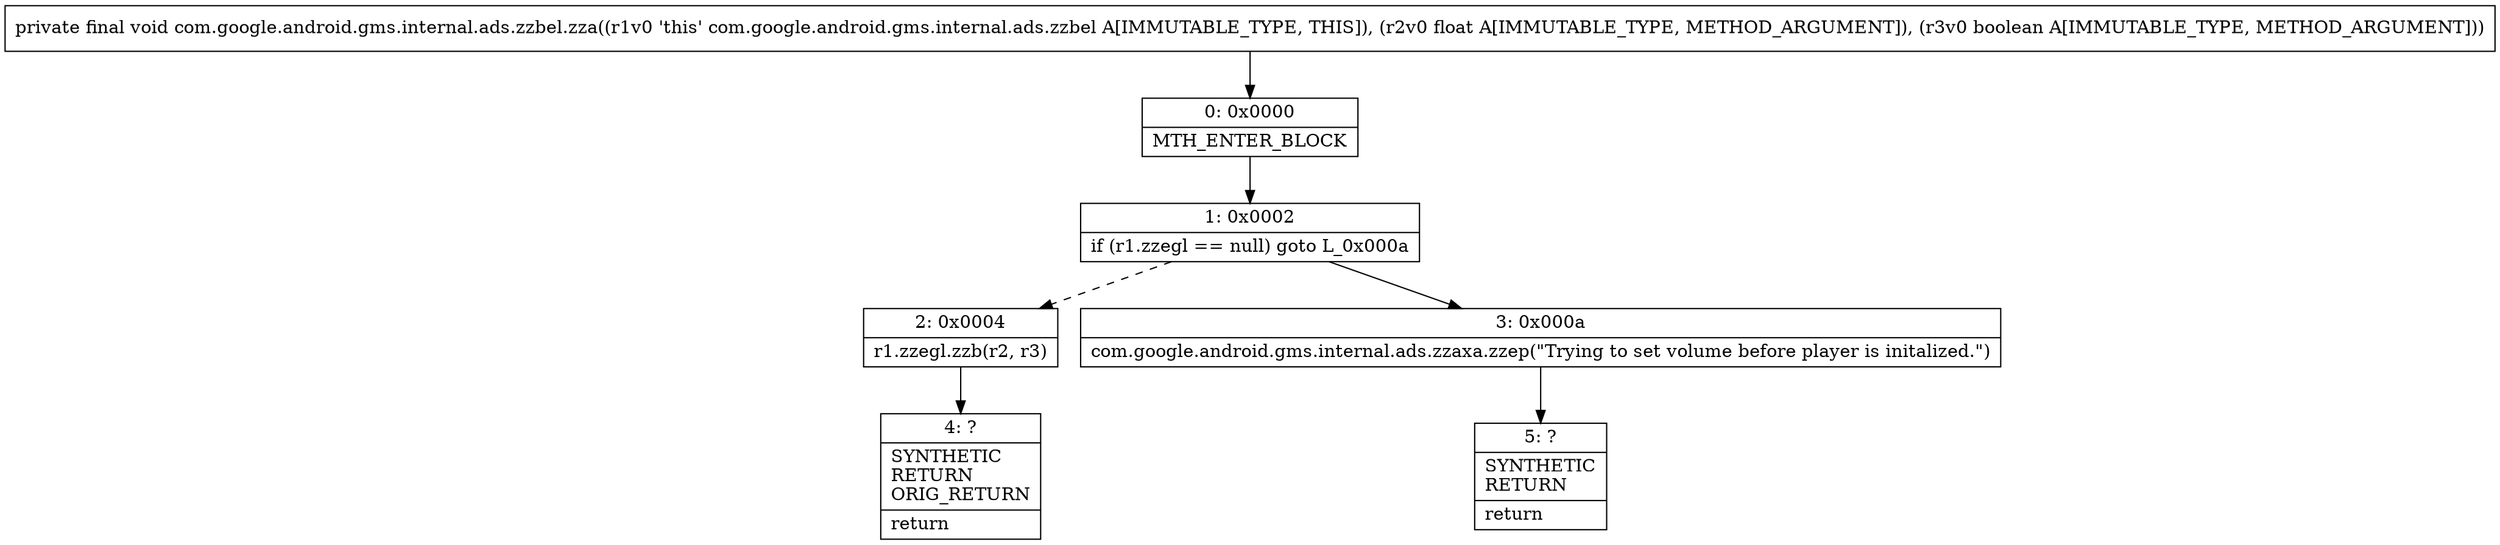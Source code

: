 digraph "CFG forcom.google.android.gms.internal.ads.zzbel.zza(FZ)V" {
Node_0 [shape=record,label="{0\:\ 0x0000|MTH_ENTER_BLOCK\l}"];
Node_1 [shape=record,label="{1\:\ 0x0002|if (r1.zzegl == null) goto L_0x000a\l}"];
Node_2 [shape=record,label="{2\:\ 0x0004|r1.zzegl.zzb(r2, r3)\l}"];
Node_3 [shape=record,label="{3\:\ 0x000a|com.google.android.gms.internal.ads.zzaxa.zzep(\"Trying to set volume before player is initalized.\")\l}"];
Node_4 [shape=record,label="{4\:\ ?|SYNTHETIC\lRETURN\lORIG_RETURN\l|return\l}"];
Node_5 [shape=record,label="{5\:\ ?|SYNTHETIC\lRETURN\l|return\l}"];
MethodNode[shape=record,label="{private final void com.google.android.gms.internal.ads.zzbel.zza((r1v0 'this' com.google.android.gms.internal.ads.zzbel A[IMMUTABLE_TYPE, THIS]), (r2v0 float A[IMMUTABLE_TYPE, METHOD_ARGUMENT]), (r3v0 boolean A[IMMUTABLE_TYPE, METHOD_ARGUMENT])) }"];
MethodNode -> Node_0;
Node_0 -> Node_1;
Node_1 -> Node_2[style=dashed];
Node_1 -> Node_3;
Node_2 -> Node_4;
Node_3 -> Node_5;
}


